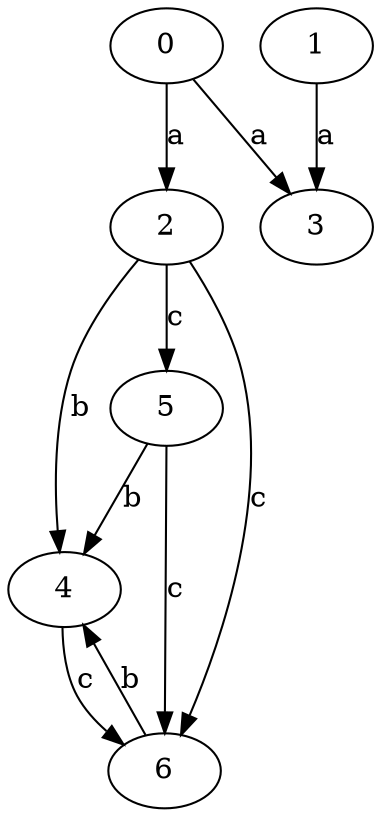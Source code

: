 strict digraph  {
0;
1;
2;
3;
4;
5;
6;
0 -> 2  [label=a];
0 -> 3  [label=a];
1 -> 3  [label=a];
2 -> 4  [label=b];
2 -> 5  [label=c];
2 -> 6  [label=c];
4 -> 6  [label=c];
5 -> 4  [label=b];
5 -> 6  [label=c];
6 -> 4  [label=b];
}
